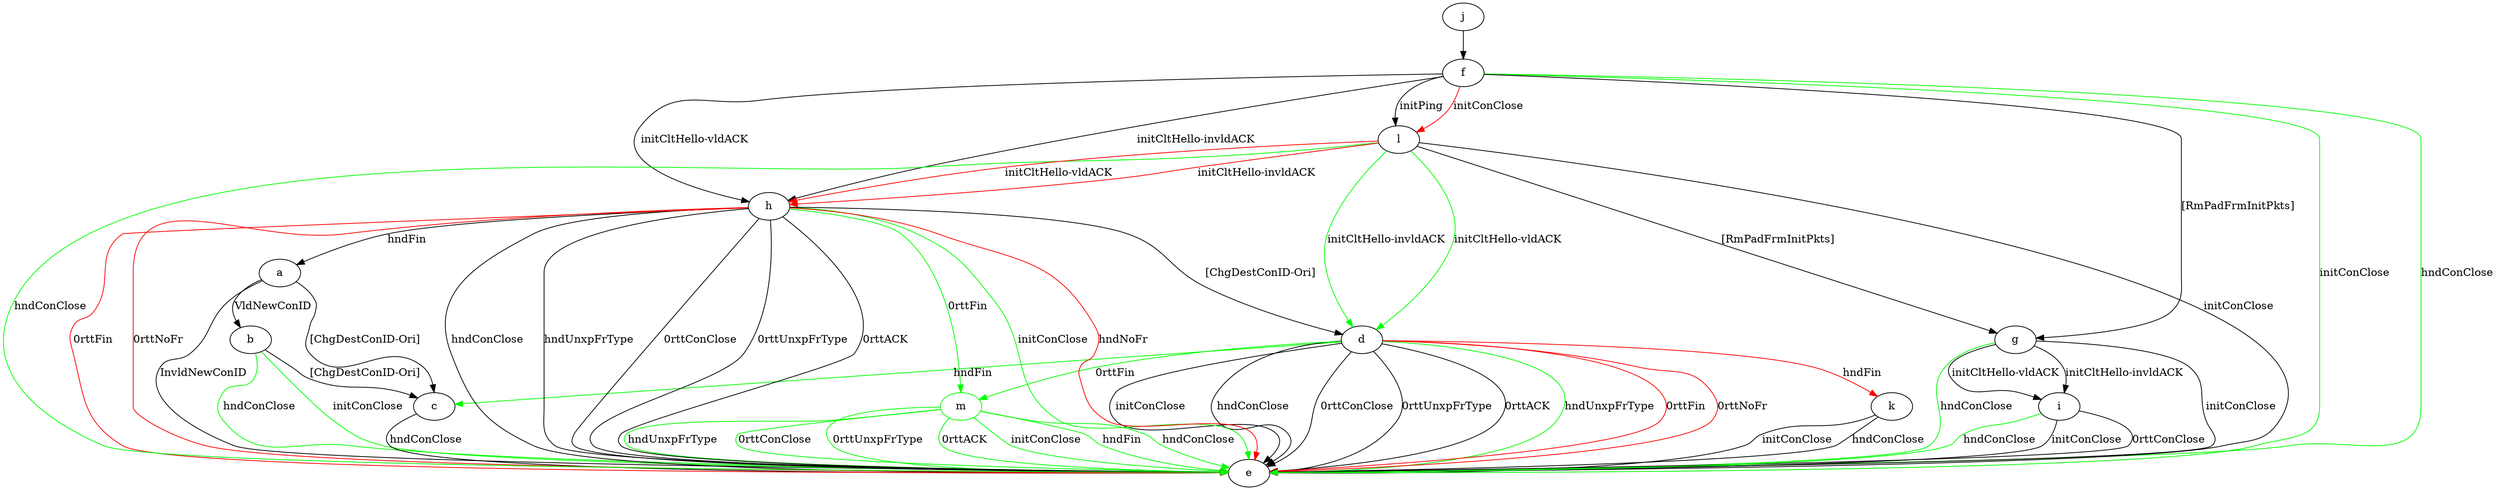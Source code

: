 digraph "" {
	a -> b	[key=0,
		label="VldNewConID "];
	a -> c	[key=0,
		label="[ChgDestConID-Ori] "];
	a -> e	[key=0,
		label="InvldNewConID "];
	b -> c	[key=0,
		label="[ChgDestConID-Ori] "];
	b -> e	[key=0,
		color=green,
		label="initConClose "];
	b -> e	[key=1,
		color=green,
		label="hndConClose "];
	c -> e	[key=0,
		label="hndConClose "];
	d -> c	[key=0,
		color=green,
		label="hndFin "];
	d -> e	[key=0,
		label="initConClose "];
	d -> e	[key=1,
		label="hndConClose "];
	d -> e	[key=2,
		label="0rttConClose "];
	d -> e	[key=3,
		label="0rttUnxpFrType "];
	d -> e	[key=4,
		label="0rttACK "];
	d -> e	[key=5,
		color=green,
		label="hndUnxpFrType "];
	d -> e	[key=6,
		color=red,
		label="0rttFin "];
	d -> e	[key=7,
		color=red,
		label="0rttNoFr "];
	d -> k	[key=0,
		color=red,
		label="hndFin "];
	m	[color=green];
	d -> m	[key=0,
		color=green,
		label="0rttFin "];
	f -> e	[key=0,
		color=green,
		label="initConClose "];
	f -> e	[key=1,
		color=green,
		label="hndConClose "];
	f -> g	[key=0,
		label="[RmPadFrmInitPkts] "];
	f -> h	[key=0,
		label="initCltHello-vldACK "];
	f -> h	[key=1,
		label="initCltHello-invldACK "];
	f -> l	[key=0,
		label="initPing "];
	f -> l	[key=1,
		color=red,
		label="initConClose "];
	g -> e	[key=0,
		label="initConClose "];
	g -> e	[key=1,
		color=green,
		label="hndConClose "];
	g -> i	[key=0,
		label="initCltHello-vldACK "];
	g -> i	[key=1,
		label="initCltHello-invldACK "];
	h -> a	[key=0,
		label="hndFin "];
	h -> d	[key=0,
		label="[ChgDestConID-Ori] "];
	h -> e	[key=0,
		label="hndConClose "];
	h -> e	[key=1,
		label="hndUnxpFrType "];
	h -> e	[key=2,
		label="0rttConClose "];
	h -> e	[key=3,
		label="0rttUnxpFrType "];
	h -> e	[key=4,
		label="0rttACK "];
	h -> e	[key=5,
		color=green,
		label="initConClose "];
	h -> e	[key=6,
		color=red,
		label="hndNoFr "];
	h -> e	[key=7,
		color=red,
		label="0rttFin "];
	h -> e	[key=8,
		color=red,
		label="0rttNoFr "];
	h -> m	[key=0,
		color=green,
		label="0rttFin "];
	i -> e	[key=0,
		label="initConClose "];
	i -> e	[key=1,
		label="0rttConClose "];
	i -> e	[key=2,
		color=green,
		label="hndConClose "];
	j -> f	[key=0];
	k -> e	[key=0,
		label="initConClose "];
	k -> e	[key=1,
		label="hndConClose "];
	l -> d	[key=0,
		color=green,
		label="initCltHello-vldACK "];
	l -> d	[key=1,
		color=green,
		label="initCltHello-invldACK "];
	l -> e	[key=0,
		label="initConClose "];
	l -> e	[key=1,
		color=green,
		label="hndConClose "];
	l -> g	[key=0,
		label="[RmPadFrmInitPkts] "];
	l -> h	[key=0,
		color=red,
		label="initCltHello-vldACK "];
	l -> h	[key=1,
		color=red,
		label="initCltHello-invldACK "];
	m -> e	[key=0,
		color=green,
		label="initConClose "];
	m -> e	[key=1,
		color=green,
		label="hndFin "];
	m -> e	[key=2,
		color=green,
		label="hndConClose "];
	m -> e	[key=3,
		color=green,
		label="hndUnxpFrType "];
	m -> e	[key=4,
		color=green,
		label="0rttConClose "];
	m -> e	[key=5,
		color=green,
		label="0rttUnxpFrType "];
	m -> e	[key=6,
		color=green,
		label="0rttACK "];
}
